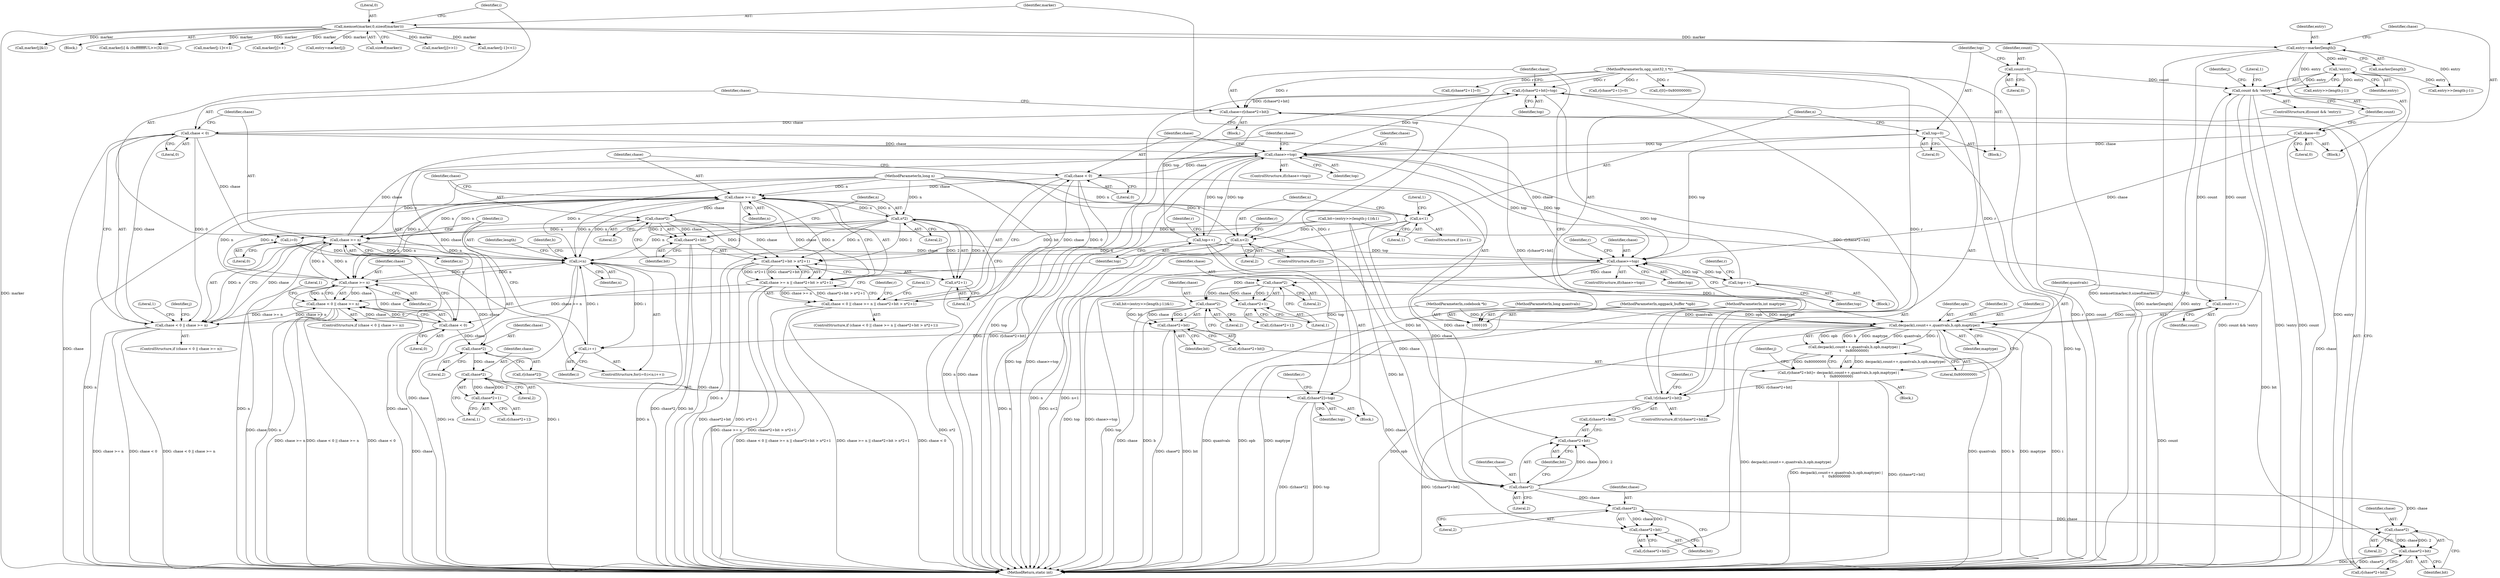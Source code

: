 digraph "1_Android_eeb4e45d5683f88488c083ecf142dc89bc3f0b47_0@pointer" {
"1000287" [label="(Call,r[chase*2+bit]=top)"];
"1000223" [label="(Call,chase>=top)"];
"1000187" [label="(Call,chase=0)"];
"1000310" [label="(Call,chase >= n)"];
"1000307" [label="(Call,chase < 0)"];
"1000296" [label="(Call,chase=r[chase*2+bit])"];
"1000279" [label="(Call,!r[chase*2+bit])"];
"1000344" [label="(Call,r[chase*2+bit]= decpack(i,count++,quantvals,b,opb,maptype) |\n\t    0x80000000)"];
"1000352" [label="(Call,decpack(i,count++,quantvals,b,opb,maptype) |\n\t    0x80000000)"];
"1000353" [label="(Call,decpack(i,count++,quantvals,b,opb,maptype))"];
"1000152" [label="(Call,i<n)"];
"1000149" [label="(Call,i=0)"];
"1000155" [label="(Call,i++)"];
"1000262" [label="(Call,chase >= n)"];
"1000258" [label="(Call,chase < 0)"];
"1000272" [label="(Call,n*2)"];
"1000107" [label="(MethodParameterIn,long n)"];
"1000232" [label="(Call,chase >= n)"];
"1000229" [label="(Call,chase < 0)"];
"1000132" [label="(Call,n<2)"];
"1000126" [label="(Call,n<1)"];
"1000355" [label="(Call,count++)"];
"1000191" [label="(Call,count && !entry)"];
"1000117" [label="(Call,count=0)"];
"1000193" [label="(Call,!entry)"];
"1000181" [label="(Call,entry=marker[length])"];
"1000143" [label="(Call,memset(marker,0,sizeof(marker)))"];
"1000109" [label="(MethodParameterIn,long quantvals)"];
"1000110" [label="(MethodParameterIn,codebook *b)"];
"1000111" [label="(MethodParameterIn,oggpack_buffer *opb)"];
"1000112" [label="(MethodParameterIn,int maptype)"];
"1000108" [label="(MethodParameterIn,ogg_uint32_t *r)"];
"1000287" [label="(Call,r[chase*2+bit]=top)"];
"1000237" [label="(Call,top++)"];
"1000333" [label="(Call,top++)"];
"1000329" [label="(Call,chase>=top)"];
"1000121" [label="(Call,top=0)"];
"1000228" [label="(Call,chase < 0 || chase >= n)"];
"1000306" [label="(Call,chase < 0 || chase >= n)"];
"1000261" [label="(Call,chase >= n || chase*2+bit > n*2+1)"];
"1000257" [label="(Call,chase < 0 || chase >= n || chase*2+bit > n*2+1)"];
"1000267" [label="(Call,chase*2)"];
"1000265" [label="(Call,chase*2+bit > n*2+1)"];
"1000266" [label="(Call,chase*2+bit)"];
"1000283" [label="(Call,chase*2)"];
"1000282" [label="(Call,chase*2+bit)"];
"1000291" [label="(Call,chase*2)"];
"1000290" [label="(Call,chase*2+bit)"];
"1000301" [label="(Call,chase*2)"];
"1000300" [label="(Call,chase*2+bit)"];
"1000271" [label="(Call,n*2+1)"];
"1000339" [label="(Call,chase*2)"];
"1000338" [label="(Call,chase*2+1)"];
"1000348" [label="(Call,chase*2)"];
"1000347" [label="(Call,chase*2+bit)"];
"1000242" [label="(Call,chase*2)"];
"1000250" [label="(Call,chase*2)"];
"1000249" [label="(Call,chase*2+1)"];
"1000239" [label="(Call,r[chase*2]=top)"];
"1000345" [label="(Call,r[chase*2+bit])"];
"1000110" [label="(MethodParameterIn,codebook *b)"];
"1000340" [label="(Identifier,chase)"];
"1000225" [label="(Identifier,top)"];
"1000364" [label="(Identifier,j)"];
"1000450" [label="(Call,marker[i] & (0xffffffffUL>>(32-i)))"];
"1000281" [label="(Identifier,r)"];
"1000113" [label="(Block,)"];
"1000132" [label="(Call,n<2)"];
"1000234" [label="(Identifier,n)"];
"1000130" [label="(Literal,1)"];
"1000270" [label="(Identifier,bit)"];
"1000268" [label="(Identifier,chase)"];
"1000251" [label="(Identifier,chase)"];
"1000248" [label="(Identifier,r)"];
"1000314" [label="(Literal,1)"];
"1000242" [label="(Call,chase*2)"];
"1000271" [label="(Call,n*2+1)"];
"1000122" [label="(Identifier,top)"];
"1000194" [label="(Identifier,entry)"];
"1000131" [label="(ControlStructure,if(n<2))"];
"1000334" [label="(Identifier,top)"];
"1000351" [label="(Identifier,bit)"];
"1000263" [label="(Identifier,chase)"];
"1000260" [label="(Literal,0)"];
"1000150" [label="(Identifier,i)"];
"1000280" [label="(Call,r[chase*2+bit])"];
"1000436" [label="(Identifier,b)"];
"1000253" [label="(Literal,1)"];
"1000188" [label="(Identifier,chase)"];
"1000355" [label="(Call,count++)"];
"1000181" [label="(Call,entry=marker[length])"];
"1000311" [label="(Identifier,chase)"];
"1000262" [label="(Call,chase >= n)"];
"1000256" [label="(ControlStructure,if (chase < 0 || chase >= n || chase*2+bit > n*2+1))"];
"1000226" [label="(Block,)"];
"1000275" [label="(Literal,1)"];
"1000285" [label="(Literal,2)"];
"1000224" [label="(Identifier,chase)"];
"1000154" [label="(Identifier,n)"];
"1000182" [label="(Identifier,entry)"];
"1000320" [label="(Call,entry>>(length-j-1))"];
"1000152" [label="(Call,i<n)"];
"1000361" [label="(Literal,0x80000000)"];
"1000246" [label="(Call,r[chase*2+1]=0)"];
"1000243" [label="(Identifier,chase)"];
"1000240" [label="(Call,r[chase*2])"];
"1000309" [label="(Literal,0)"];
"1000331" [label="(Identifier,top)"];
"1000222" [label="(ControlStructure,if(chase>=top))"];
"1000247" [label="(Call,r[chase*2+1])"];
"1000279" [label="(Call,!r[chase*2+bit])"];
"1000289" [label="(Identifier,r)"];
"1000121" [label="(Call,top=0)"];
"1000193" [label="(Call,!entry)"];
"1000342" [label="(Literal,1)"];
"1000126" [label="(Call,n<1)"];
"1000151" [label="(Literal,0)"];
"1000360" [label="(Identifier,maptype)"];
"1000148" [label="(ControlStructure,for(i=0;i<n;i++))"];
"1000107" [label="(MethodParameterIn,long n)"];
"1000239" [label="(Call,r[chase*2]=top)"];
"1000145" [label="(Literal,0)"];
"1000415" [label="(Call,entry=marker[j])"];
"1000359" [label="(Identifier,opb)"];
"1000146" [label="(Call,sizeof(marker))"];
"1000357" [label="(Identifier,quantvals)"];
"1000356" [label="(Identifier,count)"];
"1000304" [label="(Identifier,bit)"];
"1000286" [label="(Identifier,bit)"];
"1000156" [label="(Identifier,i)"];
"1000111" [label="(MethodParameterIn,oggpack_buffer *opb)"];
"1000133" [label="(Identifier,n)"];
"1000273" [label="(Identifier,n)"];
"1000227" [label="(ControlStructure,if (chase < 0 || chase >= n))"];
"1000269" [label="(Literal,2)"];
"1000312" [label="(Identifier,n)"];
"1000149" [label="(Call,i=0)"];
"1000315" [label="(Block,)"];
"1000267" [label="(Call,chase*2)"];
"1000338" [label="(Call,chase*2+1)"];
"1000155" [label="(Call,i++)"];
"1000408" [label="(Call,marker[j]>>1)"];
"1000108" [label="(MethodParameterIn,ogg_uint32_t *r)"];
"1000250" [label="(Call,chase*2)"];
"1000297" [label="(Identifier,chase)"];
"1000350" [label="(Literal,2)"];
"1000328" [label="(ControlStructure,if(chase>=top))"];
"1000125" [label="(ControlStructure,if (n<1))"];
"1000191" [label="(Call,count && !entry)"];
"1000295" [label="(Identifier,top)"];
"1000192" [label="(Identifier,count)"];
"1000332" [label="(Block,)"];
"1000278" [label="(ControlStructure,if(!r[chase*2+bit]))"];
"1000333" [label="(Call,top++)"];
"1000383" [label="(Call,marker[j-1]<<1)"];
"1000153" [label="(Identifier,i)"];
"1000228" [label="(Call,chase < 0 || chase >= n)"];
"1000236" [label="(Literal,1)"];
"1000230" [label="(Identifier,chase)"];
"1000277" [label="(Literal,1)"];
"1000187" [label="(Call,chase=0)"];
"1000233" [label="(Identifier,chase)"];
"1000294" [label="(Identifier,bit)"];
"1000282" [label="(Call,chase*2+bit)"];
"1000305" [label="(ControlStructure,if (chase < 0 || chase >= n))"];
"1000292" [label="(Identifier,chase)"];
"1000232" [label="(Call,chase >= n)"];
"1000335" [label="(Call,r[chase*2+1]=0)"];
"1000112" [label="(MethodParameterIn,int maptype)"];
"1000358" [label="(Identifier,b)"];
"1000274" [label="(Literal,2)"];
"1000245" [label="(Identifier,top)"];
"1000266" [label="(Call,chase*2+bit)"];
"1000308" [label="(Identifier,chase)"];
"1000238" [label="(Identifier,top)"];
"1000118" [label="(Identifier,count)"];
"1000209" [label="(Block,)"];
"1000261" [label="(Call,chase >= n || chase*2+bit > n*2+1)"];
"1000200" [label="(Identifier,j)"];
"1000214" [label="(Call,entry>>(length-j-1))"];
"1000353" [label="(Call,decpack(i,count++,quantvals,b,opb,maptype))"];
"1000136" [label="(Call,r[0]=0x80000000)"];
"1000307" [label="(Call,chase < 0)"];
"1000197" [label="(Literal,1)"];
"1000249" [label="(Call,chase*2+1)"];
"1000144" [label="(Identifier,marker)"];
"1000119" [label="(Literal,0)"];
"1000264" [label="(Identifier,n)"];
"1000244" [label="(Literal,2)"];
"1000117" [label="(Call,count=0)"];
"1000229" [label="(Call,chase < 0)"];
"1000166" [label="(Block,)"];
"1000348" [label="(Call,chase*2)"];
"1000272" [label="(Call,n*2)"];
"1000341" [label="(Literal,2)"];
"1000143" [label="(Call,memset(marker,0,sizeof(marker)))"];
"1000339" [label="(Call,chase*2)"];
"1000300" [label="(Call,chase*2+bit)"];
"1000293" [label="(Literal,2)"];
"1000128" [label="(Literal,1)"];
"1000190" [label="(ControlStructure,if(count && !entry))"];
"1000258" [label="(Call,chase < 0)"];
"1000306" [label="(Call,chase < 0 || chase >= n)"];
"1000283" [label="(Call,chase*2)"];
"1000160" [label="(Identifier,length)"];
"1000138" [label="(Identifier,r)"];
"1000241" [label="(Identifier,r)"];
"1000301" [label="(Call,chase*2)"];
"1000346" [label="(Identifier,r)"];
"1000223" [label="(Call,chase>=top)"];
"1000208" [label="(Identifier,j)"];
"1000349" [label="(Identifier,chase)"];
"1000464" [label="(MethodReturn,static int)"];
"1000330" [label="(Identifier,chase)"];
"1000354" [label="(Identifier,i)"];
"1000211" [label="(Call,bit=(entry>>(length-j-1))&1)"];
"1000329" [label="(Call,chase>=top)"];
"1000183" [label="(Call,marker[length])"];
"1000296" [label="(Call,chase=r[chase*2+bit])"];
"1000290" [label="(Call,chase*2+bit)"];
"1000373" [label="(Call,marker[j]&1)"];
"1000352" [label="(Call,decpack(i,count++,quantvals,b,opb,maptype) |\n\t    0x80000000)"];
"1000317" [label="(Call,bit=(entry>>(length-j-1))&1)"];
"1000231" [label="(Literal,0)"];
"1000336" [label="(Call,r[chase*2+1])"];
"1000291" [label="(Call,chase*2)"];
"1000310" [label="(Call,chase >= n)"];
"1000298" [label="(Call,r[chase*2+bit])"];
"1000265" [label="(Call,chase*2+bit > n*2+1)"];
"1000303" [label="(Literal,2)"];
"1000424" [label="(Call,marker[j-1]<<1)"];
"1000259" [label="(Identifier,chase)"];
"1000284" [label="(Identifier,chase)"];
"1000391" [label="(Call,marker[j]++)"];
"1000337" [label="(Identifier,r)"];
"1000237" [label="(Call,top++)"];
"1000142" [label="(Block,)"];
"1000344" [label="(Call,r[chase*2+bit]= decpack(i,count++,quantvals,b,opb,maptype) |\n\t    0x80000000)"];
"1000127" [label="(Identifier,n)"];
"1000109" [label="(MethodParameterIn,long quantvals)"];
"1000252" [label="(Literal,2)"];
"1000123" [label="(Literal,0)"];
"1000302" [label="(Identifier,chase)"];
"1000347" [label="(Call,chase*2+bit)"];
"1000257" [label="(Call,chase < 0 || chase >= n || chase*2+bit > n*2+1)"];
"1000189" [label="(Literal,0)"];
"1000287" [label="(Call,r[chase*2+bit]=top)"];
"1000288" [label="(Call,r[chase*2+bit])"];
"1000134" [label="(Literal,2)"];
"1000287" -> "1000278"  [label="AST: "];
"1000287" -> "1000295"  [label="CFG: "];
"1000288" -> "1000287"  [label="AST: "];
"1000295" -> "1000287"  [label="AST: "];
"1000297" -> "1000287"  [label="CFG: "];
"1000287" -> "1000464"  [label="DDG: top"];
"1000287" -> "1000279"  [label="DDG: r[chase*2+bit]"];
"1000223" -> "1000287"  [label="DDG: top"];
"1000237" -> "1000287"  [label="DDG: top"];
"1000108" -> "1000287"  [label="DDG: r"];
"1000287" -> "1000296"  [label="DDG: r[chase*2+bit]"];
"1000223" -> "1000222"  [label="AST: "];
"1000223" -> "1000225"  [label="CFG: "];
"1000224" -> "1000223"  [label="AST: "];
"1000225" -> "1000223"  [label="AST: "];
"1000230" -> "1000223"  [label="CFG: "];
"1000259" -> "1000223"  [label="CFG: "];
"1000223" -> "1000464"  [label="DDG: top"];
"1000223" -> "1000464"  [label="DDG: chase>=top"];
"1000187" -> "1000223"  [label="DDG: chase"];
"1000310" -> "1000223"  [label="DDG: chase"];
"1000307" -> "1000223"  [label="DDG: chase"];
"1000333" -> "1000223"  [label="DDG: top"];
"1000121" -> "1000223"  [label="DDG: top"];
"1000329" -> "1000223"  [label="DDG: top"];
"1000237" -> "1000223"  [label="DDG: top"];
"1000223" -> "1000229"  [label="DDG: chase"];
"1000223" -> "1000237"  [label="DDG: top"];
"1000223" -> "1000258"  [label="DDG: chase"];
"1000223" -> "1000329"  [label="DDG: top"];
"1000187" -> "1000166"  [label="AST: "];
"1000187" -> "1000189"  [label="CFG: "];
"1000188" -> "1000187"  [label="AST: "];
"1000189" -> "1000187"  [label="AST: "];
"1000192" -> "1000187"  [label="CFG: "];
"1000187" -> "1000464"  [label="DDG: chase"];
"1000187" -> "1000329"  [label="DDG: chase"];
"1000310" -> "1000306"  [label="AST: "];
"1000310" -> "1000312"  [label="CFG: "];
"1000311" -> "1000310"  [label="AST: "];
"1000312" -> "1000310"  [label="AST: "];
"1000306" -> "1000310"  [label="CFG: "];
"1000310" -> "1000464"  [label="DDG: n"];
"1000310" -> "1000464"  [label="DDG: chase"];
"1000310" -> "1000152"  [label="DDG: n"];
"1000310" -> "1000232"  [label="DDG: n"];
"1000310" -> "1000262"  [label="DDG: n"];
"1000310" -> "1000306"  [label="DDG: chase"];
"1000310" -> "1000306"  [label="DDG: n"];
"1000307" -> "1000310"  [label="DDG: chase"];
"1000262" -> "1000310"  [label="DDG: n"];
"1000152" -> "1000310"  [label="DDG: n"];
"1000272" -> "1000310"  [label="DDG: n"];
"1000232" -> "1000310"  [label="DDG: n"];
"1000107" -> "1000310"  [label="DDG: n"];
"1000310" -> "1000329"  [label="DDG: chase"];
"1000307" -> "1000306"  [label="AST: "];
"1000307" -> "1000309"  [label="CFG: "];
"1000308" -> "1000307"  [label="AST: "];
"1000309" -> "1000307"  [label="AST: "];
"1000311" -> "1000307"  [label="CFG: "];
"1000306" -> "1000307"  [label="CFG: "];
"1000307" -> "1000464"  [label="DDG: chase"];
"1000307" -> "1000306"  [label="DDG: chase"];
"1000307" -> "1000306"  [label="DDG: 0"];
"1000296" -> "1000307"  [label="DDG: chase"];
"1000307" -> "1000329"  [label="DDG: chase"];
"1000296" -> "1000209"  [label="AST: "];
"1000296" -> "1000298"  [label="CFG: "];
"1000297" -> "1000296"  [label="AST: "];
"1000298" -> "1000296"  [label="AST: "];
"1000308" -> "1000296"  [label="CFG: "];
"1000296" -> "1000464"  [label="DDG: r[chase*2+bit]"];
"1000279" -> "1000296"  [label="DDG: r[chase*2+bit]"];
"1000108" -> "1000296"  [label="DDG: r"];
"1000279" -> "1000278"  [label="AST: "];
"1000279" -> "1000280"  [label="CFG: "];
"1000280" -> "1000279"  [label="AST: "];
"1000289" -> "1000279"  [label="CFG: "];
"1000297" -> "1000279"  [label="CFG: "];
"1000279" -> "1000464"  [label="DDG: !r[chase*2+bit]"];
"1000344" -> "1000279"  [label="DDG: r[chase*2+bit]"];
"1000108" -> "1000279"  [label="DDG: r"];
"1000344" -> "1000315"  [label="AST: "];
"1000344" -> "1000352"  [label="CFG: "];
"1000345" -> "1000344"  [label="AST: "];
"1000352" -> "1000344"  [label="AST: "];
"1000364" -> "1000344"  [label="CFG: "];
"1000344" -> "1000464"  [label="DDG: decpack(i,count++,quantvals,b,opb,maptype) |\n\t    0x80000000"];
"1000344" -> "1000464"  [label="DDG: r[chase*2+bit]"];
"1000352" -> "1000344"  [label="DDG: decpack(i,count++,quantvals,b,opb,maptype)"];
"1000352" -> "1000344"  [label="DDG: 0x80000000"];
"1000108" -> "1000344"  [label="DDG: r"];
"1000352" -> "1000361"  [label="CFG: "];
"1000353" -> "1000352"  [label="AST: "];
"1000361" -> "1000352"  [label="AST: "];
"1000352" -> "1000464"  [label="DDG: decpack(i,count++,quantvals,b,opb,maptype)"];
"1000353" -> "1000352"  [label="DDG: opb"];
"1000353" -> "1000352"  [label="DDG: b"];
"1000353" -> "1000352"  [label="DDG: maptype"];
"1000353" -> "1000352"  [label="DDG: quantvals"];
"1000353" -> "1000352"  [label="DDG: i"];
"1000353" -> "1000360"  [label="CFG: "];
"1000354" -> "1000353"  [label="AST: "];
"1000355" -> "1000353"  [label="AST: "];
"1000357" -> "1000353"  [label="AST: "];
"1000358" -> "1000353"  [label="AST: "];
"1000359" -> "1000353"  [label="AST: "];
"1000360" -> "1000353"  [label="AST: "];
"1000361" -> "1000353"  [label="CFG: "];
"1000353" -> "1000464"  [label="DDG: quantvals"];
"1000353" -> "1000464"  [label="DDG: b"];
"1000353" -> "1000464"  [label="DDG: maptype"];
"1000353" -> "1000464"  [label="DDG: i"];
"1000353" -> "1000464"  [label="DDG: opb"];
"1000353" -> "1000155"  [label="DDG: i"];
"1000152" -> "1000353"  [label="DDG: i"];
"1000355" -> "1000353"  [label="DDG: count"];
"1000109" -> "1000353"  [label="DDG: quantvals"];
"1000110" -> "1000353"  [label="DDG: b"];
"1000111" -> "1000353"  [label="DDG: opb"];
"1000112" -> "1000353"  [label="DDG: maptype"];
"1000152" -> "1000148"  [label="AST: "];
"1000152" -> "1000154"  [label="CFG: "];
"1000153" -> "1000152"  [label="AST: "];
"1000154" -> "1000152"  [label="AST: "];
"1000160" -> "1000152"  [label="CFG: "];
"1000436" -> "1000152"  [label="CFG: "];
"1000152" -> "1000464"  [label="DDG: i<n"];
"1000152" -> "1000464"  [label="DDG: i"];
"1000152" -> "1000464"  [label="DDG: n"];
"1000149" -> "1000152"  [label="DDG: i"];
"1000155" -> "1000152"  [label="DDG: i"];
"1000262" -> "1000152"  [label="DDG: n"];
"1000132" -> "1000152"  [label="DDG: n"];
"1000272" -> "1000152"  [label="DDG: n"];
"1000232" -> "1000152"  [label="DDG: n"];
"1000107" -> "1000152"  [label="DDG: n"];
"1000152" -> "1000155"  [label="DDG: i"];
"1000152" -> "1000232"  [label="DDG: n"];
"1000152" -> "1000262"  [label="DDG: n"];
"1000149" -> "1000148"  [label="AST: "];
"1000149" -> "1000151"  [label="CFG: "];
"1000150" -> "1000149"  [label="AST: "];
"1000151" -> "1000149"  [label="AST: "];
"1000153" -> "1000149"  [label="CFG: "];
"1000155" -> "1000148"  [label="AST: "];
"1000155" -> "1000156"  [label="CFG: "];
"1000156" -> "1000155"  [label="AST: "];
"1000153" -> "1000155"  [label="CFG: "];
"1000262" -> "1000261"  [label="AST: "];
"1000262" -> "1000264"  [label="CFG: "];
"1000263" -> "1000262"  [label="AST: "];
"1000264" -> "1000262"  [label="AST: "];
"1000268" -> "1000262"  [label="CFG: "];
"1000261" -> "1000262"  [label="CFG: "];
"1000262" -> "1000464"  [label="DDG: n"];
"1000262" -> "1000464"  [label="DDG: chase"];
"1000262" -> "1000232"  [label="DDG: n"];
"1000262" -> "1000261"  [label="DDG: chase"];
"1000262" -> "1000261"  [label="DDG: n"];
"1000258" -> "1000262"  [label="DDG: chase"];
"1000272" -> "1000262"  [label="DDG: n"];
"1000232" -> "1000262"  [label="DDG: n"];
"1000107" -> "1000262"  [label="DDG: n"];
"1000262" -> "1000267"  [label="DDG: chase"];
"1000262" -> "1000272"  [label="DDG: n"];
"1000262" -> "1000283"  [label="DDG: chase"];
"1000258" -> "1000257"  [label="AST: "];
"1000258" -> "1000260"  [label="CFG: "];
"1000259" -> "1000258"  [label="AST: "];
"1000260" -> "1000258"  [label="AST: "];
"1000263" -> "1000258"  [label="CFG: "];
"1000257" -> "1000258"  [label="CFG: "];
"1000258" -> "1000464"  [label="DDG: chase"];
"1000258" -> "1000257"  [label="DDG: chase"];
"1000258" -> "1000257"  [label="DDG: 0"];
"1000258" -> "1000283"  [label="DDG: chase"];
"1000272" -> "1000271"  [label="AST: "];
"1000272" -> "1000274"  [label="CFG: "];
"1000273" -> "1000272"  [label="AST: "];
"1000274" -> "1000272"  [label="AST: "];
"1000275" -> "1000272"  [label="CFG: "];
"1000272" -> "1000464"  [label="DDG: n"];
"1000272" -> "1000232"  [label="DDG: n"];
"1000272" -> "1000265"  [label="DDG: n"];
"1000272" -> "1000265"  [label="DDG: 2"];
"1000272" -> "1000271"  [label="DDG: n"];
"1000272" -> "1000271"  [label="DDG: 2"];
"1000107" -> "1000272"  [label="DDG: n"];
"1000107" -> "1000105"  [label="AST: "];
"1000107" -> "1000464"  [label="DDG: n"];
"1000107" -> "1000126"  [label="DDG: n"];
"1000107" -> "1000132"  [label="DDG: n"];
"1000107" -> "1000232"  [label="DDG: n"];
"1000232" -> "1000228"  [label="AST: "];
"1000232" -> "1000234"  [label="CFG: "];
"1000233" -> "1000232"  [label="AST: "];
"1000234" -> "1000232"  [label="AST: "];
"1000228" -> "1000232"  [label="CFG: "];
"1000232" -> "1000464"  [label="DDG: chase"];
"1000232" -> "1000464"  [label="DDG: n"];
"1000232" -> "1000228"  [label="DDG: chase"];
"1000232" -> "1000228"  [label="DDG: n"];
"1000229" -> "1000232"  [label="DDG: chase"];
"1000232" -> "1000242"  [label="DDG: chase"];
"1000229" -> "1000228"  [label="AST: "];
"1000229" -> "1000231"  [label="CFG: "];
"1000230" -> "1000229"  [label="AST: "];
"1000231" -> "1000229"  [label="AST: "];
"1000233" -> "1000229"  [label="CFG: "];
"1000228" -> "1000229"  [label="CFG: "];
"1000229" -> "1000464"  [label="DDG: chase"];
"1000229" -> "1000228"  [label="DDG: chase"];
"1000229" -> "1000228"  [label="DDG: 0"];
"1000229" -> "1000242"  [label="DDG: chase"];
"1000132" -> "1000131"  [label="AST: "];
"1000132" -> "1000134"  [label="CFG: "];
"1000133" -> "1000132"  [label="AST: "];
"1000134" -> "1000132"  [label="AST: "];
"1000138" -> "1000132"  [label="CFG: "];
"1000144" -> "1000132"  [label="CFG: "];
"1000132" -> "1000464"  [label="DDG: n<2"];
"1000132" -> "1000464"  [label="DDG: n"];
"1000126" -> "1000132"  [label="DDG: n"];
"1000126" -> "1000125"  [label="AST: "];
"1000126" -> "1000128"  [label="CFG: "];
"1000127" -> "1000126"  [label="AST: "];
"1000128" -> "1000126"  [label="AST: "];
"1000130" -> "1000126"  [label="CFG: "];
"1000133" -> "1000126"  [label="CFG: "];
"1000126" -> "1000464"  [label="DDG: n<1"];
"1000126" -> "1000464"  [label="DDG: n"];
"1000355" -> "1000356"  [label="CFG: "];
"1000356" -> "1000355"  [label="AST: "];
"1000357" -> "1000355"  [label="CFG: "];
"1000355" -> "1000464"  [label="DDG: count"];
"1000355" -> "1000191"  [label="DDG: count"];
"1000191" -> "1000355"  [label="DDG: count"];
"1000191" -> "1000190"  [label="AST: "];
"1000191" -> "1000192"  [label="CFG: "];
"1000191" -> "1000193"  [label="CFG: "];
"1000192" -> "1000191"  [label="AST: "];
"1000193" -> "1000191"  [label="AST: "];
"1000197" -> "1000191"  [label="CFG: "];
"1000200" -> "1000191"  [label="CFG: "];
"1000191" -> "1000464"  [label="DDG: count && !entry"];
"1000191" -> "1000464"  [label="DDG: !entry"];
"1000191" -> "1000464"  [label="DDG: count"];
"1000117" -> "1000191"  [label="DDG: count"];
"1000193" -> "1000191"  [label="DDG: entry"];
"1000117" -> "1000113"  [label="AST: "];
"1000117" -> "1000119"  [label="CFG: "];
"1000118" -> "1000117"  [label="AST: "];
"1000119" -> "1000117"  [label="AST: "];
"1000122" -> "1000117"  [label="CFG: "];
"1000117" -> "1000464"  [label="DDG: count"];
"1000193" -> "1000194"  [label="CFG: "];
"1000194" -> "1000193"  [label="AST: "];
"1000193" -> "1000464"  [label="DDG: entry"];
"1000181" -> "1000193"  [label="DDG: entry"];
"1000193" -> "1000214"  [label="DDG: entry"];
"1000193" -> "1000320"  [label="DDG: entry"];
"1000181" -> "1000166"  [label="AST: "];
"1000181" -> "1000183"  [label="CFG: "];
"1000182" -> "1000181"  [label="AST: "];
"1000183" -> "1000181"  [label="AST: "];
"1000188" -> "1000181"  [label="CFG: "];
"1000181" -> "1000464"  [label="DDG: entry"];
"1000181" -> "1000464"  [label="DDG: marker[length]"];
"1000143" -> "1000181"  [label="DDG: marker"];
"1000181" -> "1000214"  [label="DDG: entry"];
"1000181" -> "1000320"  [label="DDG: entry"];
"1000143" -> "1000142"  [label="AST: "];
"1000143" -> "1000146"  [label="CFG: "];
"1000144" -> "1000143"  [label="AST: "];
"1000145" -> "1000143"  [label="AST: "];
"1000146" -> "1000143"  [label="AST: "];
"1000150" -> "1000143"  [label="CFG: "];
"1000143" -> "1000464"  [label="DDG: marker"];
"1000143" -> "1000464"  [label="DDG: memset(marker,0,sizeof(marker))"];
"1000143" -> "1000373"  [label="DDG: marker"];
"1000143" -> "1000383"  [label="DDG: marker"];
"1000143" -> "1000391"  [label="DDG: marker"];
"1000143" -> "1000408"  [label="DDG: marker"];
"1000143" -> "1000415"  [label="DDG: marker"];
"1000143" -> "1000424"  [label="DDG: marker"];
"1000143" -> "1000450"  [label="DDG: marker"];
"1000109" -> "1000105"  [label="AST: "];
"1000109" -> "1000464"  [label="DDG: quantvals"];
"1000110" -> "1000105"  [label="AST: "];
"1000110" -> "1000464"  [label="DDG: b"];
"1000111" -> "1000105"  [label="AST: "];
"1000111" -> "1000464"  [label="DDG: opb"];
"1000112" -> "1000105"  [label="AST: "];
"1000112" -> "1000464"  [label="DDG: maptype"];
"1000108" -> "1000105"  [label="AST: "];
"1000108" -> "1000464"  [label="DDG: r"];
"1000108" -> "1000136"  [label="DDG: r"];
"1000108" -> "1000239"  [label="DDG: r"];
"1000108" -> "1000246"  [label="DDG: r"];
"1000108" -> "1000335"  [label="DDG: r"];
"1000237" -> "1000226"  [label="AST: "];
"1000237" -> "1000238"  [label="CFG: "];
"1000238" -> "1000237"  [label="AST: "];
"1000241" -> "1000237"  [label="CFG: "];
"1000237" -> "1000239"  [label="DDG: top"];
"1000237" -> "1000329"  [label="DDG: top"];
"1000333" -> "1000332"  [label="AST: "];
"1000333" -> "1000334"  [label="CFG: "];
"1000334" -> "1000333"  [label="AST: "];
"1000337" -> "1000333"  [label="CFG: "];
"1000333" -> "1000464"  [label="DDG: top"];
"1000333" -> "1000329"  [label="DDG: top"];
"1000329" -> "1000333"  [label="DDG: top"];
"1000329" -> "1000328"  [label="AST: "];
"1000329" -> "1000331"  [label="CFG: "];
"1000330" -> "1000329"  [label="AST: "];
"1000331" -> "1000329"  [label="AST: "];
"1000334" -> "1000329"  [label="CFG: "];
"1000346" -> "1000329"  [label="CFG: "];
"1000329" -> "1000464"  [label="DDG: top"];
"1000329" -> "1000464"  [label="DDG: chase>=top"];
"1000121" -> "1000329"  [label="DDG: top"];
"1000329" -> "1000339"  [label="DDG: chase"];
"1000329" -> "1000348"  [label="DDG: chase"];
"1000121" -> "1000113"  [label="AST: "];
"1000121" -> "1000123"  [label="CFG: "];
"1000122" -> "1000121"  [label="AST: "];
"1000123" -> "1000121"  [label="AST: "];
"1000127" -> "1000121"  [label="CFG: "];
"1000121" -> "1000464"  [label="DDG: top"];
"1000228" -> "1000227"  [label="AST: "];
"1000236" -> "1000228"  [label="CFG: "];
"1000238" -> "1000228"  [label="CFG: "];
"1000228" -> "1000464"  [label="DDG: chase < 0 || chase >= n"];
"1000228" -> "1000464"  [label="DDG: chase < 0"];
"1000228" -> "1000464"  [label="DDG: chase >= n"];
"1000306" -> "1000228"  [label="DDG: chase >= n"];
"1000228" -> "1000306"  [label="DDG: chase >= n"];
"1000306" -> "1000305"  [label="AST: "];
"1000314" -> "1000306"  [label="CFG: "];
"1000208" -> "1000306"  [label="CFG: "];
"1000306" -> "1000464"  [label="DDG: chase >= n"];
"1000306" -> "1000464"  [label="DDG: chase < 0"];
"1000306" -> "1000464"  [label="DDG: chase < 0 || chase >= n"];
"1000261" -> "1000306"  [label="DDG: chase >= n"];
"1000261" -> "1000257"  [label="AST: "];
"1000261" -> "1000265"  [label="CFG: "];
"1000265" -> "1000261"  [label="AST: "];
"1000257" -> "1000261"  [label="CFG: "];
"1000261" -> "1000464"  [label="DDG: chase*2+bit > n*2+1"];
"1000261" -> "1000464"  [label="DDG: chase >= n"];
"1000261" -> "1000257"  [label="DDG: chase >= n"];
"1000261" -> "1000257"  [label="DDG: chase*2+bit > n*2+1"];
"1000265" -> "1000261"  [label="DDG: chase*2+bit"];
"1000265" -> "1000261"  [label="DDG: n*2+1"];
"1000257" -> "1000256"  [label="AST: "];
"1000277" -> "1000257"  [label="CFG: "];
"1000281" -> "1000257"  [label="CFG: "];
"1000257" -> "1000464"  [label="DDG: chase < 0"];
"1000257" -> "1000464"  [label="DDG: chase < 0 || chase >= n || chase*2+bit > n*2+1"];
"1000257" -> "1000464"  [label="DDG: chase >= n || chase*2+bit > n*2+1"];
"1000267" -> "1000266"  [label="AST: "];
"1000267" -> "1000269"  [label="CFG: "];
"1000268" -> "1000267"  [label="AST: "];
"1000269" -> "1000267"  [label="AST: "];
"1000270" -> "1000267"  [label="CFG: "];
"1000267" -> "1000464"  [label="DDG: chase"];
"1000267" -> "1000265"  [label="DDG: chase"];
"1000267" -> "1000265"  [label="DDG: 2"];
"1000267" -> "1000266"  [label="DDG: chase"];
"1000267" -> "1000266"  [label="DDG: 2"];
"1000267" -> "1000283"  [label="DDG: chase"];
"1000265" -> "1000271"  [label="CFG: "];
"1000266" -> "1000265"  [label="AST: "];
"1000271" -> "1000265"  [label="AST: "];
"1000265" -> "1000464"  [label="DDG: chase*2+bit"];
"1000265" -> "1000464"  [label="DDG: n*2+1"];
"1000211" -> "1000265"  [label="DDG: bit"];
"1000266" -> "1000270"  [label="CFG: "];
"1000270" -> "1000266"  [label="AST: "];
"1000273" -> "1000266"  [label="CFG: "];
"1000266" -> "1000464"  [label="DDG: chase*2"];
"1000266" -> "1000464"  [label="DDG: bit"];
"1000211" -> "1000266"  [label="DDG: bit"];
"1000283" -> "1000282"  [label="AST: "];
"1000283" -> "1000285"  [label="CFG: "];
"1000284" -> "1000283"  [label="AST: "];
"1000285" -> "1000283"  [label="AST: "];
"1000286" -> "1000283"  [label="CFG: "];
"1000283" -> "1000282"  [label="DDG: chase"];
"1000283" -> "1000282"  [label="DDG: 2"];
"1000250" -> "1000283"  [label="DDG: chase"];
"1000283" -> "1000291"  [label="DDG: chase"];
"1000283" -> "1000301"  [label="DDG: chase"];
"1000282" -> "1000280"  [label="AST: "];
"1000282" -> "1000286"  [label="CFG: "];
"1000286" -> "1000282"  [label="AST: "];
"1000280" -> "1000282"  [label="CFG: "];
"1000211" -> "1000282"  [label="DDG: bit"];
"1000291" -> "1000290"  [label="AST: "];
"1000291" -> "1000293"  [label="CFG: "];
"1000292" -> "1000291"  [label="AST: "];
"1000293" -> "1000291"  [label="AST: "];
"1000294" -> "1000291"  [label="CFG: "];
"1000291" -> "1000290"  [label="DDG: chase"];
"1000291" -> "1000290"  [label="DDG: 2"];
"1000291" -> "1000301"  [label="DDG: chase"];
"1000290" -> "1000288"  [label="AST: "];
"1000290" -> "1000294"  [label="CFG: "];
"1000294" -> "1000290"  [label="AST: "];
"1000288" -> "1000290"  [label="CFG: "];
"1000211" -> "1000290"  [label="DDG: bit"];
"1000301" -> "1000300"  [label="AST: "];
"1000301" -> "1000303"  [label="CFG: "];
"1000302" -> "1000301"  [label="AST: "];
"1000303" -> "1000301"  [label="AST: "];
"1000304" -> "1000301"  [label="CFG: "];
"1000301" -> "1000300"  [label="DDG: chase"];
"1000301" -> "1000300"  [label="DDG: 2"];
"1000300" -> "1000298"  [label="AST: "];
"1000300" -> "1000304"  [label="CFG: "];
"1000304" -> "1000300"  [label="AST: "];
"1000298" -> "1000300"  [label="CFG: "];
"1000300" -> "1000464"  [label="DDG: bit"];
"1000300" -> "1000464"  [label="DDG: chase*2"];
"1000211" -> "1000300"  [label="DDG: bit"];
"1000271" -> "1000275"  [label="CFG: "];
"1000275" -> "1000271"  [label="AST: "];
"1000271" -> "1000464"  [label="DDG: n*2"];
"1000339" -> "1000338"  [label="AST: "];
"1000339" -> "1000341"  [label="CFG: "];
"1000340" -> "1000339"  [label="AST: "];
"1000341" -> "1000339"  [label="AST: "];
"1000342" -> "1000339"  [label="CFG: "];
"1000339" -> "1000338"  [label="DDG: chase"];
"1000339" -> "1000338"  [label="DDG: 2"];
"1000339" -> "1000348"  [label="DDG: chase"];
"1000338" -> "1000336"  [label="AST: "];
"1000338" -> "1000342"  [label="CFG: "];
"1000342" -> "1000338"  [label="AST: "];
"1000336" -> "1000338"  [label="CFG: "];
"1000348" -> "1000347"  [label="AST: "];
"1000348" -> "1000350"  [label="CFG: "];
"1000349" -> "1000348"  [label="AST: "];
"1000350" -> "1000348"  [label="AST: "];
"1000351" -> "1000348"  [label="CFG: "];
"1000348" -> "1000464"  [label="DDG: chase"];
"1000348" -> "1000347"  [label="DDG: chase"];
"1000348" -> "1000347"  [label="DDG: 2"];
"1000347" -> "1000345"  [label="AST: "];
"1000347" -> "1000351"  [label="CFG: "];
"1000351" -> "1000347"  [label="AST: "];
"1000345" -> "1000347"  [label="CFG: "];
"1000347" -> "1000464"  [label="DDG: bit"];
"1000347" -> "1000464"  [label="DDG: chase*2"];
"1000317" -> "1000347"  [label="DDG: bit"];
"1000242" -> "1000240"  [label="AST: "];
"1000242" -> "1000244"  [label="CFG: "];
"1000243" -> "1000242"  [label="AST: "];
"1000244" -> "1000242"  [label="AST: "];
"1000240" -> "1000242"  [label="CFG: "];
"1000242" -> "1000250"  [label="DDG: chase"];
"1000250" -> "1000249"  [label="AST: "];
"1000250" -> "1000252"  [label="CFG: "];
"1000251" -> "1000250"  [label="AST: "];
"1000252" -> "1000250"  [label="AST: "];
"1000253" -> "1000250"  [label="CFG: "];
"1000250" -> "1000249"  [label="DDG: chase"];
"1000250" -> "1000249"  [label="DDG: 2"];
"1000249" -> "1000247"  [label="AST: "];
"1000249" -> "1000253"  [label="CFG: "];
"1000253" -> "1000249"  [label="AST: "];
"1000247" -> "1000249"  [label="CFG: "];
"1000239" -> "1000226"  [label="AST: "];
"1000239" -> "1000245"  [label="CFG: "];
"1000240" -> "1000239"  [label="AST: "];
"1000245" -> "1000239"  [label="AST: "];
"1000248" -> "1000239"  [label="CFG: "];
"1000239" -> "1000464"  [label="DDG: r[chase*2]"];
"1000239" -> "1000464"  [label="DDG: top"];
}
